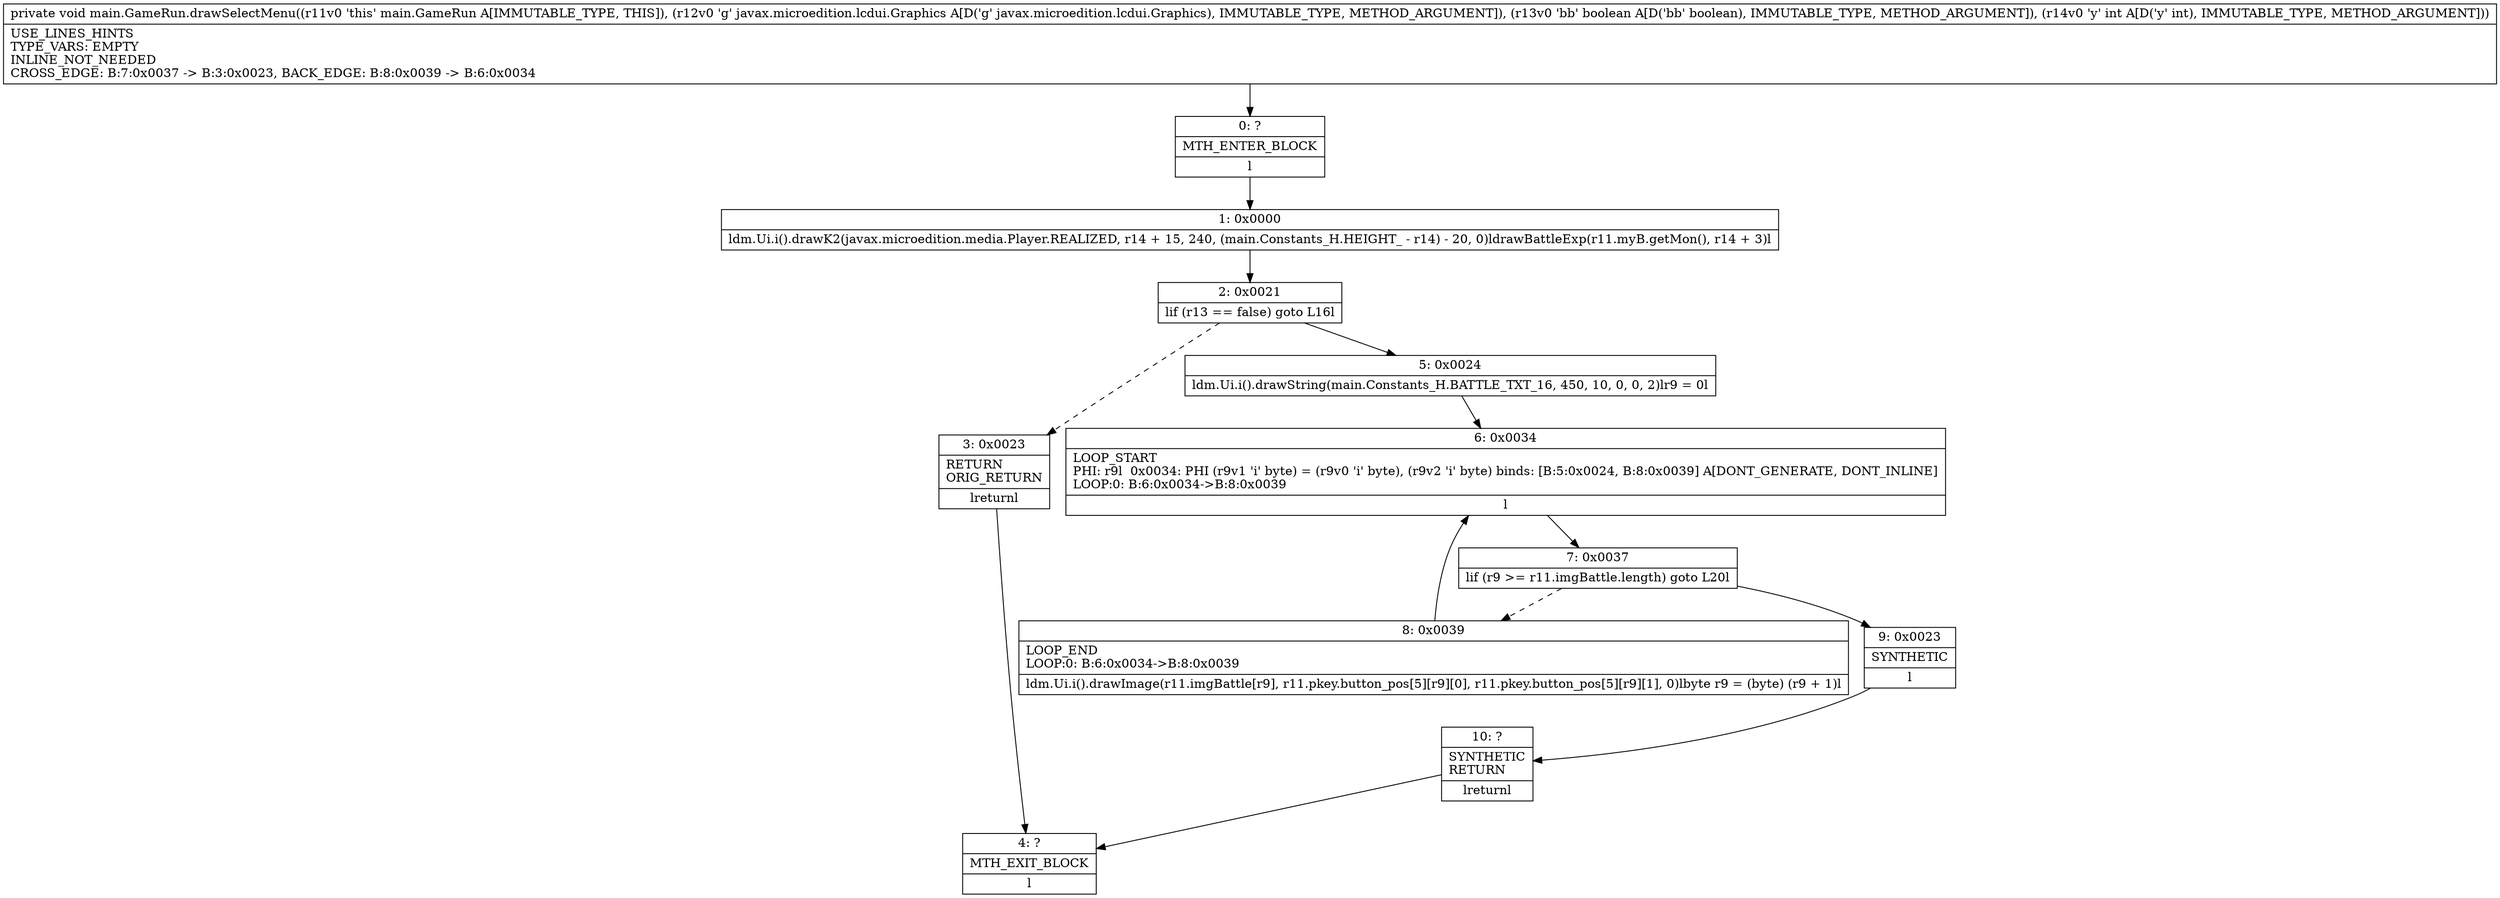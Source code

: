 digraph "CFG formain.GameRun.drawSelectMenu(Ljavax\/microedition\/lcdui\/Graphics;ZI)V" {
Node_0 [shape=record,label="{0\:\ ?|MTH_ENTER_BLOCK\l|l}"];
Node_1 [shape=record,label="{1\:\ 0x0000|ldm.Ui.i().drawK2(javax.microedition.media.Player.REALIZED, r14 + 15, 240, (main.Constants_H.HEIGHT_ \- r14) \- 20, 0)ldrawBattleExp(r11.myB.getMon(), r14 + 3)l}"];
Node_2 [shape=record,label="{2\:\ 0x0021|lif (r13 == false) goto L16l}"];
Node_3 [shape=record,label="{3\:\ 0x0023|RETURN\lORIG_RETURN\l|lreturnl}"];
Node_4 [shape=record,label="{4\:\ ?|MTH_EXIT_BLOCK\l|l}"];
Node_5 [shape=record,label="{5\:\ 0x0024|ldm.Ui.i().drawString(main.Constants_H.BATTLE_TXT_16, 450, 10, 0, 0, 2)lr9 = 0l}"];
Node_6 [shape=record,label="{6\:\ 0x0034|LOOP_START\lPHI: r9l  0x0034: PHI (r9v1 'i' byte) = (r9v0 'i' byte), (r9v2 'i' byte) binds: [B:5:0x0024, B:8:0x0039] A[DONT_GENERATE, DONT_INLINE]\lLOOP:0: B:6:0x0034\-\>B:8:0x0039\l|l}"];
Node_7 [shape=record,label="{7\:\ 0x0037|lif (r9 \>= r11.imgBattle.length) goto L20l}"];
Node_8 [shape=record,label="{8\:\ 0x0039|LOOP_END\lLOOP:0: B:6:0x0034\-\>B:8:0x0039\l|ldm.Ui.i().drawImage(r11.imgBattle[r9], r11.pkey.button_pos[5][r9][0], r11.pkey.button_pos[5][r9][1], 0)lbyte r9 = (byte) (r9 + 1)l}"];
Node_9 [shape=record,label="{9\:\ 0x0023|SYNTHETIC\l|l}"];
Node_10 [shape=record,label="{10\:\ ?|SYNTHETIC\lRETURN\l|lreturnl}"];
MethodNode[shape=record,label="{private void main.GameRun.drawSelectMenu((r11v0 'this' main.GameRun A[IMMUTABLE_TYPE, THIS]), (r12v0 'g' javax.microedition.lcdui.Graphics A[D('g' javax.microedition.lcdui.Graphics), IMMUTABLE_TYPE, METHOD_ARGUMENT]), (r13v0 'bb' boolean A[D('bb' boolean), IMMUTABLE_TYPE, METHOD_ARGUMENT]), (r14v0 'y' int A[D('y' int), IMMUTABLE_TYPE, METHOD_ARGUMENT]))  | USE_LINES_HINTS\lTYPE_VARS: EMPTY\lINLINE_NOT_NEEDED\lCROSS_EDGE: B:7:0x0037 \-\> B:3:0x0023, BACK_EDGE: B:8:0x0039 \-\> B:6:0x0034\l}"];
MethodNode -> Node_0;
Node_0 -> Node_1;
Node_1 -> Node_2;
Node_2 -> Node_3[style=dashed];
Node_2 -> Node_5;
Node_3 -> Node_4;
Node_5 -> Node_6;
Node_6 -> Node_7;
Node_7 -> Node_8[style=dashed];
Node_7 -> Node_9;
Node_8 -> Node_6;
Node_9 -> Node_10;
Node_10 -> Node_4;
}

